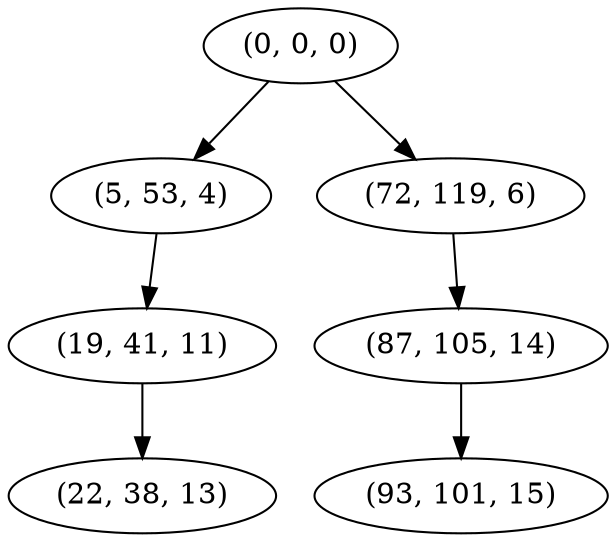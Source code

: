 digraph tree {
    "(0, 0, 0)";
    "(5, 53, 4)";
    "(19, 41, 11)";
    "(22, 38, 13)";
    "(72, 119, 6)";
    "(87, 105, 14)";
    "(93, 101, 15)";
    "(0, 0, 0)" -> "(5, 53, 4)";
    "(0, 0, 0)" -> "(72, 119, 6)";
    "(5, 53, 4)" -> "(19, 41, 11)";
    "(19, 41, 11)" -> "(22, 38, 13)";
    "(72, 119, 6)" -> "(87, 105, 14)";
    "(87, 105, 14)" -> "(93, 101, 15)";
}
